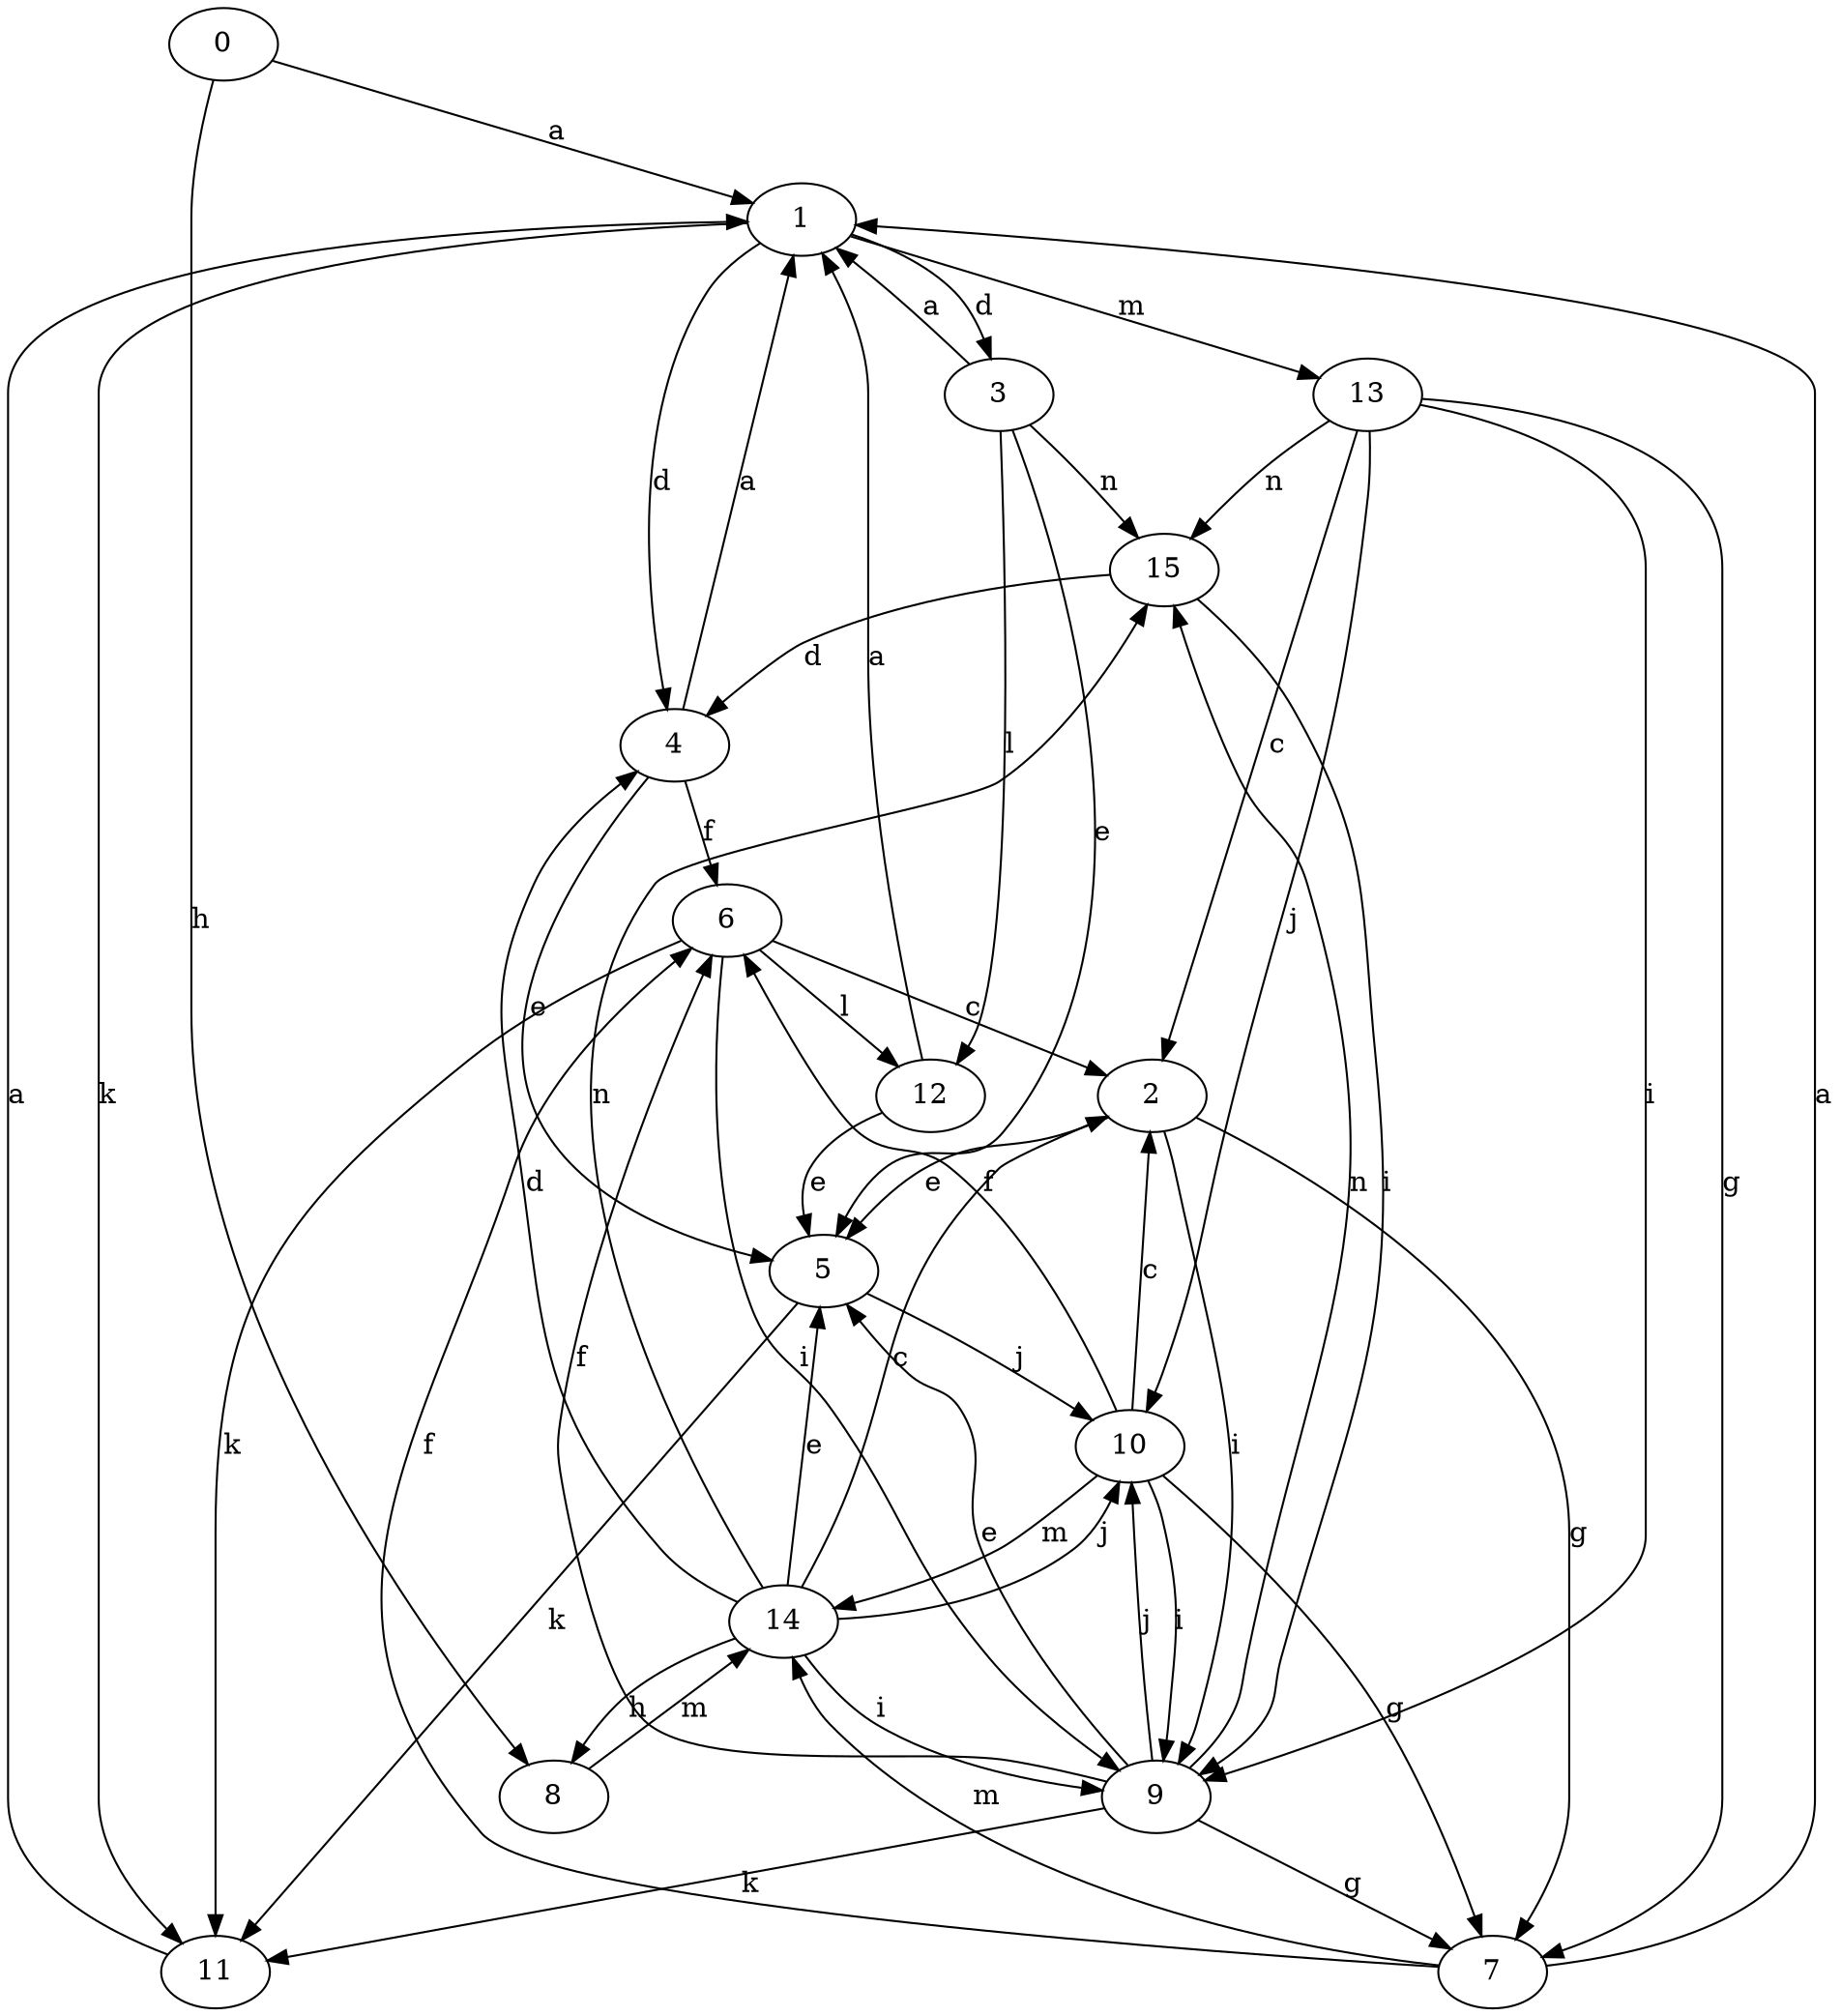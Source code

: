 strict digraph  {
0;
1;
2;
3;
4;
5;
6;
7;
8;
9;
10;
11;
12;
13;
14;
15;
0 -> 1  [label=a];
0 -> 8  [label=h];
1 -> 3  [label=d];
1 -> 4  [label=d];
1 -> 11  [label=k];
1 -> 13  [label=m];
2 -> 5  [label=e];
2 -> 7  [label=g];
2 -> 9  [label=i];
3 -> 1  [label=a];
3 -> 5  [label=e];
3 -> 12  [label=l];
3 -> 15  [label=n];
4 -> 1  [label=a];
4 -> 5  [label=e];
4 -> 6  [label=f];
5 -> 10  [label=j];
5 -> 11  [label=k];
6 -> 2  [label=c];
6 -> 9  [label=i];
6 -> 11  [label=k];
6 -> 12  [label=l];
7 -> 1  [label=a];
7 -> 6  [label=f];
7 -> 14  [label=m];
8 -> 14  [label=m];
9 -> 5  [label=e];
9 -> 6  [label=f];
9 -> 7  [label=g];
9 -> 10  [label=j];
9 -> 11  [label=k];
9 -> 15  [label=n];
10 -> 2  [label=c];
10 -> 6  [label=f];
10 -> 7  [label=g];
10 -> 9  [label=i];
10 -> 14  [label=m];
11 -> 1  [label=a];
12 -> 1  [label=a];
12 -> 5  [label=e];
13 -> 2  [label=c];
13 -> 7  [label=g];
13 -> 9  [label=i];
13 -> 10  [label=j];
13 -> 15  [label=n];
14 -> 2  [label=c];
14 -> 4  [label=d];
14 -> 5  [label=e];
14 -> 8  [label=h];
14 -> 9  [label=i];
14 -> 10  [label=j];
14 -> 15  [label=n];
15 -> 4  [label=d];
15 -> 9  [label=i];
}

